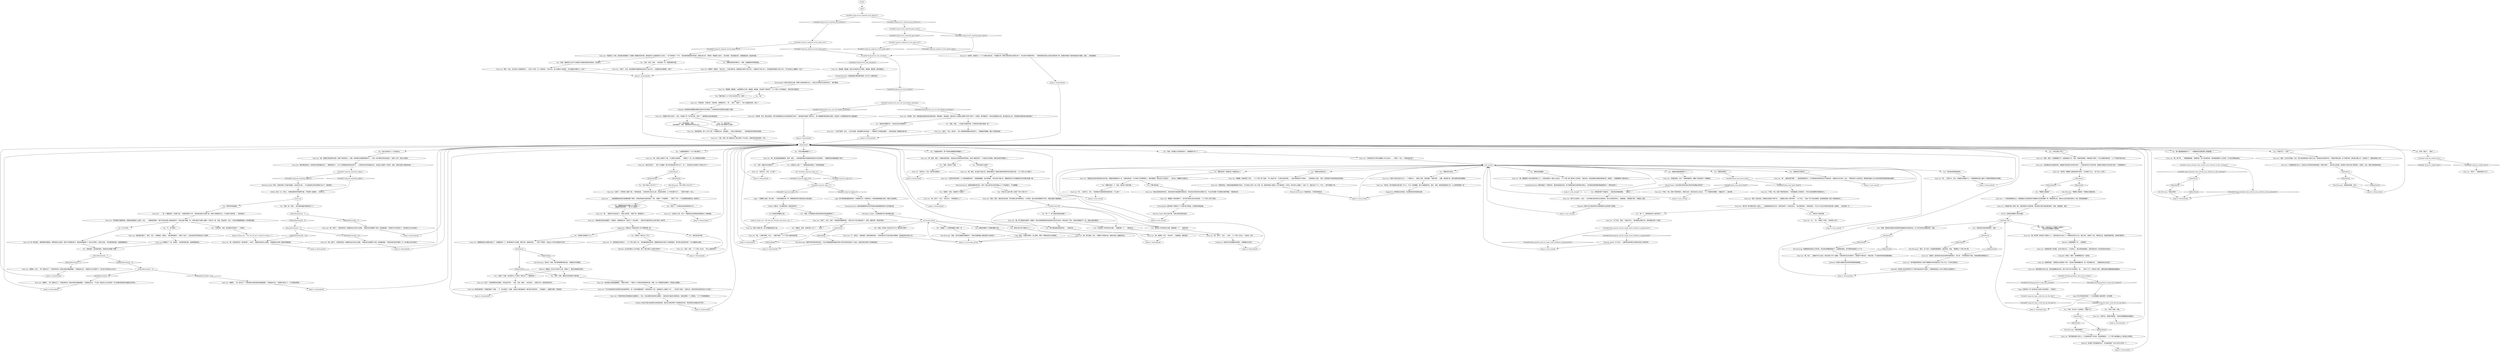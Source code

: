 # CONTAINERYARD / EASY-LEO
# A simpleton dockyard-worker. Only person besides Evrart and Mega-Rich left in the container yard. He's making a banner.
# ==================================================
digraph G {
	  0 [label="START"];
	  1 [label="input"];
	  2 [label="You: “你是尤比人，对吧？”"];
	  3 [label="IsKimHere()"];
	  4 [label="IsKimHere()", shape=diamond];
	  5 [label="!(IsKimHere())", shape=diamond];
	  6 [label="Jump to: [leomainhub]"];
	  7 [label="Variable[\"backyard.leo_hub_reached\"]"];
	  8 [label="Variable[\"backyard.leo_hub_reached\"]", shape=diamond];
	  9 [label="!(Variable[\"backyard.leo_hub_reached\"])", shape=diamond];
	  10 [label="Easy Leo: “但她真的是个好姑娘，在这片街区长大，认识所有人，跟大家相处都很好，我肯定她总有一天会变成社区的支柱。”"];
	  11 [label="Jump to: [leomainhub]"];
	  12 [label="You: 把这种惊愕藏在心底。"];
	  13 [label="Easy Leo: “其实呢，博福特小姐是他的得力助手，不过她是个女士，”这个好心人又笑了。"];
	  14 [label="You: “你说‘给人送汤’是什么意思？是为了罢工吗？”"];
	  15 [label="Easy Leo: “一点也不麻烦，先生。一点也不麻烦。就好像那句老话说的——*智慧若不分享就会枯萎*——而且老利奥一直都很乐意分享。”"];
	  16 [label="You: “我还有别的问题。”"];
	  17 [label="IsKimHere()"];
	  18 [label="IsKimHere()", shape=diamond];
	  19 [label="!(IsKimHere())", shape=diamond];
	  20 [label="Easy Leo: “不，我觉得他们没有杀人。”小个子男人躲开了你。“我们最好聊些别的吧。提图斯和他的兄弟们工作做得很好，我不想让他们因为喝了一点小酒就惹上麻烦……”"];
	  21 [label="Easy Leo: “哦，那个啊……”他看着集装箱。“据我所知，那个应该是空的。很多集装箱里什么也没有。它们还在等着装货呢。”"];
	  22 [label="You: “看来这个罗宋汤有点问题，我要调查一下。”（接受任务）"];
	  23 [label="Easy Leo: “他曾经说过，他是这些暴民眼里的*恶龙*，专门来找工会的一些人打架。嗨，我觉得他真心相信让·卢克*曾经是*一头恶龙，因为他马上就跑了。还有一次，他差点杀了个人，不过……我不该提这个的。”"];
	  24 [label="You: “我正在找码头工人工会的会长。”"];
	  25 [label="You: “不，你不是吧！”"];
	  26 [label="Easy Leo: “哦哦哦，他真的很了不起……”小个子男人笑了起来。“他一般话不多，不过每次说的时候……大部分我真的听不太明白……”他突然陷入沉默。“其实，我觉得他不会喜欢我这样说他的。”"];
	  27 [label="Variable[\"cargo.evrart_reported_mail_delivery\"]"];
	  28 [label="Variable[\"cargo.evrart_reported_mail_delivery\"]", shape=diamond];
	  29 [label="!(Variable[\"cargo.evrart_reported_mail_delivery\"])", shape=diamond];
	  30 [label="Variable[\"cargo.leo_altgreet_evrart_quest_two\"]"];
	  31 [label="Variable[\"cargo.leo_altgreet_evrart_quest_two\"]", shape=diamond];
	  32 [label="!(Variable[\"cargo.leo_altgreet_evrart_quest_two\"])", shape=diamond];
	  33 [label="Easy Leo: “随着第一场秋雨离开了，树叶再次变绿之前也没有回来。”小个子男人又笑了起来。"];
	  34 [label="Easy Leo: “哦，是飞旋旅社的厨师，他做的。他们总是用很奇怪的语言跟马列拉先生说话，然后还笑个不停。他说的话跟我们不一样，他是从格拉德来的。”"];
	  35 [label="Rhetoric: 告诉园丁你知道她的名字，也许能迷惑她？也许之后可以考虑一下……"];
	  36 [label="Jump to: [leomainhub]"];
	  37 [label="IsHourBetween(22,  7)"];
	  38 [label="IsHourBetween(22,  7)", shape=diamond];
	  39 [label="!(IsHourBetween(22,  7))", shape=diamond];
	  40 [label="Jump to: [ask_around]"];
	  41 [label="Jump to: [ask_around]"];
	  42 [label="Easy Leo: “艾弗拉特，艾弗拉特，艾弗拉特，他照顾所有人。啊……你好！”他笑了。“有什么能帮你的吗，先生？”"];
	  43 [label="You: “放松一些，利奥——我只想知道能在哪找到这个人。”"];
	  44 [label="You: 不要打断利奥。"];
	  45 [label="You: “明白了。不过我还有别的事想和你讨论……”"];
	  46 [label="Easy Leo: “守夜人？哦，他是个很奇怪的家伙，”利奥看着墙上的保安亭。“你可以说他是那种沉默寡言的人。”"];
	  47 [label="You: “利奥，利奥……以后我们见面的时候，打招呼的时间能不能短一些？”"];
	  48 [label="IsKimHere()"];
	  49 [label="IsKimHere()", shape=diamond];
	  50 [label="!(IsKimHere())", shape=diamond];
	  51 [label="Jump to: [leomainhub]"];
	  52 [label="You: “这像是一个大规模的翻新工程啊，金。”"];
	  53 [label="Jump to: [leomainhub]"];
	  54 [label="Jump to: [successing_check]"];
	  55 [label="You: 这看起来像是个大规模的翻新工程。"];
	  56 [label="You: “所以*没有人*在工作了？”"];
	  57 [label="Variable[\"cargo.container_kim_noticed_your_interest_in_the_container\"]"];
	  58 [label="Variable[\"cargo.container_kim_noticed_your_interest_in_the_container\"]", shape=diamond];
	  59 [label="!(Variable[\"cargo.container_kim_noticed_your_interest_in_the_container\"])", shape=diamond];
	  60 [label="Easy Leo: “哦，是的，自从罢工开始之后，我每天都会从飞旋旅社取来特制的罗宋汤送给大家。”小个子男人开心地笑了。"];
	  61 [label="Encyclopedia: 他的口音实在太重，很难不注意到他是尤比人。来自正在消失的尤比萨特半岛？（属于蒙迪）"];
	  62 [label="Easy Leo: 他一直点着头，面带微笑的看着你，那种笑容太过真诚，感觉不太聪明的样子。最后他好像放松了一些内心的挣扎，然后补充到：“他们都没穿衣服，这就是我要说的。”"];
	  63 [label="Easy Leo: “你指的是谁，先生？”他摩挲着颈背，就像个天真的孩子一样看着你。"];
	  64 [label="Easy Leo: “呃……当然可以，先生，利奥能为你做些什么？”他满是皱纹的脸上露出了*我真的很想帮你*的表情。"];
	  65 [label="Variable[\"backyard.leo_you_saw_the_blabber_greeting\"]"];
	  66 [label="Variable[\"backyard.leo_you_saw_the_blabber_greeting\"]", shape=diamond];
	  67 [label="!(Variable[\"backyard.leo_you_saw_the_blabber_greeting\"])", shape=diamond];
	  68 [label="Easy Leo: “哦，先生……我做的可不止这些。我在这里几乎什么都做。艾弗拉特先生讲过很多次，说我是不可替代的。”他还在笑，不过他的声音有些轻微地颤抖。"];
	  69 [label="Easy Leo: 太迟了！利奥的嘴巴还在蠕动，言语滔滔不绝……说话，说话，看啦——还在说话——这家伙可以一直说到世界末日。"];
	  70 [label="You: “那个集装箱里面有什么？”（指着悬挂在起重机臂上的集装箱。）"];
	  71 [label="Easy Leo: “哦不，先生，你已经为工会做的够多了。工会欠了你的，这一点很肯定。”他点点头，脸上挂着开心的笑容。“所以我能为你做什么，先生？”"];
	  72 [label="IsHourBetween(22,  7)"];
	  73 [label="IsHourBetween(22,  7)", shape=diamond];
	  74 [label="!(IsHourBetween(22,  7))", shape=diamond];
	  75 [label="Jump to: [ask_around]"];
	  76 [label="You: 什么也不说。"];
	  77 [label="Jump to: [Easy Leo: \"\"Oh, Mr. Evrart is where he always...\"]"];
	  78 [label="ask_around"];
	  79 [label="You: “跟我说说测颅先生。”"];
	  80 [label="You: “跟我说说雷内。”"];
	  81 [label="Inland Empire: 你应该意识到他可能只是你凭空想象出来的吧？"];
	  82 [label="Easy Leo: “你好啊，哈里先生！”小个子很高兴看见你。“你能像以前一样帮艾弗拉特先生真是太好了。他大部分时间都非常忙——他甚至都没吃我太太每天送他的萝卜粥。她做的时候放了很多黄油和切片香肠，没错……真的很美味。”"];
	  83 [label="Logic: 一切都那么地美，那么地红——你和利奥像兄弟一样，带着相同的孩子般的好奇心四处张望。"];
	  84 [label="You: “好吧，利奥，跟我们说说你那次打架的事。”"];
	  85 [label="Easy Leo: “有时候我觉得有些人真的不理解我为他们到底付出了多少汗水，不过你们挺好的。”"];
	  86 [label="Easy Leo: “哦，当然了，先生。”他点点头。“你想知道什么？”"];
	  87 [label="Easy Leo: “是的，是的，我给他们送东西。罗宋汤能让他们感到快乐，斗志昂扬。能让你身体里面热乎乎的。汤是在褴褛飞旋里做的。”"];
	  88 [label="Jump to: [leomainhub]"];
	  89 [label="Jump to: [leomainhub]"];
	  90 [label="Logic: 是的，从里向外移动。这么看来，很快一切都会变成工会的颜色。"];
	  91 [label="Kim Kitsuragi: “博福特小姐是谁？”警督抬头看着利奥。"];
	  92 [label="Physical Instrument: 他就是如此。艾弗拉特的恶龙。"];
	  93 [label="Easy Leo: “谢谢你，先生……啊！我差点忘了！艾弗拉特先生一般会在那边的集装箱里。”利奥指向左边。“但是他今天已经离开了。他从来不会待到22点之后。”"];
	  94 [label="Jump to: [leomainhub]"];
	  95 [label="Easy Leo: “我看你不是工会的人，先生。你迷路了吗？你不是工贼，对吧？”一道阴影掠过他友善的脸庞。"];
	  96 [label="Easy Leo: “当埃德加先生出城的时候，我就像艾弗拉特先生的得力助手——艾弗拉特先生不在的时候，我就是*埃德加*先生的得力助手！”他咯咯地笑了。"];
	  97 [label="Kim Kitsuragi: “是的，这个地方一切进展地都很顺利。继续坚持，利奥。”警督朝小个子男人笑了笑。"];
	  98 [label="Easy Leo: “哦，我不知道，先生，大概是*化学制品*吧。我想大部分上面都有标签。”"];
	  99 [label="Jump to: [leomainhub]"];
	  100 [label="Easy Leo: “一个真的很漂亮的女士，皮肤像我太太特别喜欢的‘甜香槟&苏克雷’糖果一样。晚饭结束之后，我和太太坐在收音机旁来上一颗，感觉真是棒极了。”"];
	  101 [label="You: “太暴力？利奥，他们是怎么个打架法？他们杀了一个雇佣兵吗？”"];
	  102 [label="You: “真的吗？他们杀人了吗？”"];
	  103 [label="Easy Leo: “当然，当然。”小个子男人点点头。“有什么能帮你的？”"];
	  104 [label="Variable[\"plaza.rene_know_dead\"]"];
	  105 [label="Variable[\"plaza.rene_know_dead\"]", shape=diamond];
	  106 [label="!(Variable[\"plaza.rene_know_dead\"])", shape=diamond];
	  107 [label="Easy Leo: “呃……当然可以，先生，”他好像对你的唐突感到有些吃惊。“什么事？”"];
	  108 [label="You: “跟我说说集装箱里那个人。”"];
	  109 [label="You: “我觉得在这里你做得很好，利奥。”"];
	  110 [label="Easy Leo: “当然了，不是所有人都在下面，”他笑着说道，“艾弗拉特先生在办公室，他总是在那里，让·卢克在看守大门……”他停下来想了一会儿。"];
	  111 [label="Electrochemistry: 能提供能量的罗宋汤，是吗？我从没听说过罗宋汤能让小个子变成猛汉。不过酒精就……"];
	  112 [label="You: “我有些问题要问你，不会给你添太多麻烦吧？”"];
	  113 [label="Jump to: [leomainhub]"];
	  114 [label="IsKimHere()"];
	  115 [label="IsKimHere()", shape=diamond];
	  116 [label="!(IsKimHere())", shape=diamond];
	  117 [label="Easy Leo: “当然可以，我很乐意回答。”他亲切的眼睛直直地看着你。"];
	  118 [label="Composure: 他其实并没有理解你的意思，只是跟着点头而已。"];
	  119 [label="Jump to: [leomainhub]"];
	  120 [label="Easy Leo: “所有男孩子都喜欢她，如果你知道我是什么意思，先生……”他朝你眨眨眼。“我们以前会在晚上溜进她的院子，然后从窗户偷窥。有一次我们看见贝洛斯小姐跟一个家伙在一起。没错，是这样的，先生。”他在你的眼睛里看到一丝怀疑的迹象。"];
	  121 [label="You: “利奥，你好像认识这里的所有人，我想跟你打听个人。”"];
	  122 [label="You: “那些红色外漆下面是什么？”"];
	  123 [label="Logic: 院子里的集装箱是绿色的，代表野松公司，利奥背后山一样高的集装箱是红色的，那是工会的颜色。"];
	  124 [label="Easy Leo: “哈里先生！天啦，老利奥没有看错你！当我第一眼看到你的时候，就知道你打心底就是我们工会的人。”他飞快地吸了一口气。“就在我转身看到你的时候，我就对自己说：‘那家伙一看就是工会的人。彻头彻尾。’而且我是对的，没错就是这样，是这样没错。”"];
	  125 [label="Variable[\"cargo.evrart_reported_garry_door\"]"];
	  126 [label="Variable[\"cargo.evrart_reported_garry_door\"]", shape=diamond];
	  127 [label="!(Variable[\"cargo.evrart_reported_garry_door\"])", shape=diamond];
	  128 [label="Easy Leo: “当然了，先生。我总是随时准备帮助你这种乐于助人的人。大家都应该互相帮助，对吧？”"];
	  129 [label="Easy Leo: “我不确定调停人是什么，不过她真的是个好女孩，而且聪明绝顶。”小个子男人朝你露出让人毫无戒心的笑容。"];
	  130 [label="Kim Kitsuragi: “我说过的吧。”"];
	  131 [label="Jump to: [leomainhub]"];
	  132 [label="Easy Leo: “哦，当然了，先生……当然。”小个子男人点点头。“你去吧，先生。”"];
	  133 [label="Empathy: 他深蓝色的眼睛里流露出你前所未见的真诚。让你莫名其妙地觉得自己就是个混蛋。"];
	  134 [label="Easy Leo: “但是我不能一直听广播。这里有很多可以做的事，我总是在忙着打理这里的事务。没错，这就是我，没错。”"];
	  135 [label="Conceptualization: 他很可能是一个稀有样本：暴风雨来临的时候，两个醉酒的海员互相绊倒在甲板上，动作猛烈到把周围的鲸鱼都惊动了，而他也诞生了。"];
	  136 [label="Jump to: [leomainhub]"];
	  137 [label="You: “你就是利奥吧，那个写纸条说要做更多横幅的人？”"];
	  138 [label="Authority: 他真的为赢得艾弗拉特的青睐感到很骄傲。"];
	  139 [label="You: “利奥，我能容忍工会只不过是因为它能推动我向目标前进。仅此而已。”"];
	  140 [label="Jump to: [leomainhub]"];
	  141 [label="Untitled hub (04)"];
	  142 [label="Easy Leo: “守夜人？哦，他是个奇怪的家伙。顽固又自负。我们真没怎么说过话。”小个子看着你的眼睛。“他最近死了。心脏问题……”"];
	  143 [label="Easy Leo: “集装箱，集装箱，以前是野松公司的。集装箱，集装箱，现在属于艾弗拉特！”小个子男人工作地很投入，根本没有注意到你。"];
	  144 [label="Easy Leo: “像艾弗拉特先生，还有他的兄弟埃德加先生——都是很好的人，让马丁内斯能够变成现在的样子……艾弗拉特先生和埃德加先生，还有我上的是同一所学校，没错，当我们还是小男孩的时候……”"];
	  145 [label="Easy Leo: “……有一个算数老师，贝洛斯小姐，”利奥轻轻笑出了声。“她的真名就叫贝洛斯小姐，她是个很漂亮的女士，不过她生气的时候……”他开始笑了。"];
	  146 [label="Easy Leo: “我猜那些家伙可能是太暴力了，也需要发泄一下。细节我真的不太清楚。男孩子嘛，就是这样的……”又是一声轻笑。“我自从上中学之后就没打过架了……”"];
	  147 [label="Easy Leo: “集装箱，集装箱，我会让你变得又红又漂亮。集装箱，集装箱，把标签都贴上……”"];
	  148 [label="Jump to: [ask_around]"];
	  149 [label="You: “当然。我能问你点别的吗？”"];
	  150 [label="You: “嗨！”"];
	  151 [label="You: “这里出什么事了？”（看着他身后堆得山一样高的集装箱。）"];
	  152 [label="You: Variable[\"cargo.leo_logic_rc\"]"];
	  153 [label="Variable[\"cargo.leo_logic_rc\"]", shape=diamond];
	  154 [label="!(Variable[\"cargo.leo_logic_rc\"])", shape=diamond];
	  155 [label="IsKimHere()"];
	  156 [label="IsKimHere()", shape=diamond];
	  157 [label="!(IsKimHere())", shape=diamond];
	  158 [label="Easy Leo: “只是，其他一些人看起来对工贼之类的人不太友好，如果你明白我的意思，先生。”"];
	  159 [label="Volition: 镇定点，没必要表现出一副惊讶的样子。"];
	  160 [label="Easy Leo: “马丁先生，是的。”利奥点点头。“他的事我记得的不多。那时候我只是个小男孩。”"];
	  161 [label="Jump to: [leomainhub]"];
	  162 [label="Easy Leo: “大家都说我们尤比人一直在找山羊和其他动物的麻烦，等等之类的——我只想让你知道，我的家乡*根本没有*这种情况。没有的，先生。那些只是恶意的谣言。”"];
	  163 [label="Jump to: [leomainhub]"];
	  164 [label="Jump to: [ask_around]"];
	  165 [label="Easy Leo: “再见了！”他继续回去工作了。"];
	  166 [label="Easy Leo: “哦，我只是给集装箱刷漆，是的，是的……这样起重机操作员就更容易找到它们的位置了。”他朝着背后的集装箱挥了挥手。"];
	  167 [label="Easy Leo: “他和他的兄弟在城里惹了一些麻烦。可能是喝太多，然后打了一架之类的……我听说艾弗拉特先生让他们休息一段时间……”"];
	  168 [label="Easy Leo: “艾弗拉特先生和埃德加先生都是好人，先生。你应该跟艾弗拉特先生聊聊——我肯定你们能成为好朋友的。他是这里每一个人的朋友。”小个子开始咳嗽起来。"];
	  169 [label="Easy Leo: “他是个完完全全的工会人。一个很好的人。”他陷入沉默，有些犹豫。“他很平静……闲散。做的事不多。偶尔会跟艾弗拉特聊聊。”"];
	  170 [label="You: “跟我说说提图斯。”"];
	  171 [label="Easy Leo: “我不认识这种人，先生——也许他是艾弗拉特先生的朋友吧。他认识各种各样的人，穿着西装，开着漂亮汽車。”利奥陷入沉默。"];
	  172 [label="hubology hub"];
	  173 [label="Variable[\"cargo.leo_altgreet_evrart_quest_one\"]"];
	  174 [label="Variable[\"cargo.leo_altgreet_evrart_quest_one\"]", shape=diamond];
	  175 [label="!(Variable[\"cargo.leo_altgreet_evrart_quest_one\"])", shape=diamond];
	  176 [label="Easy Leo: “他们这一辈子都住在同一条街上——在我断断续续的记忆中，甚至还和同一个女孩约会过。”他又轻笑起来。“奇怪的家伙，不过马丁先生在学校的时候对我一直很好……我记得有一次……”"];
	  177 [label="Jump to: [leomainhub]"];
	  178 [label="Variable[\"cargo.leo_exited_once\"]"];
	  179 [label="Variable[\"cargo.leo_exited_once\"]", shape=diamond];
	  180 [label="!(Variable[\"cargo.leo_exited_once\"])", shape=diamond];
	  181 [label="Reaction Speed: 好吧，艾弗拉特有个兄弟叫埃德加。这还有点价值——不过其他部分的时间真是*太长*了，我的朋友……"];
	  182 [label="Variable[\"plaza.gaston_said_he_taugh_claire_brothers_in_gymnasium\"]"];
	  183 [label="Variable[\"plaza.gaston_said_he_taugh_claire_brothers_in_gymnasium\"]", shape=diamond];
	  184 [label="!(Variable[\"plaza.gaston_said_he_taugh_claire_brothers_in_gymnasium\"])", shape=diamond];
	  185 [label="Easy Leo: “哦，当然了，艾弗拉特先生一般都待在自己的办公室里。”他指向你右侧那两个连在一起的集装箱。“你想见他的话动作要快一点。他大概22点左右离开。“"];
	  186 [label="leomainhub"];
	  187 [label="You: “我要打断你一下，利奥，我还有个别的问题。”"];
	  188 [label="Easy Leo: 利奥靠近了一些，低语到：“他们都没穿衣服，这就是我要说的。”"];
	  189 [label="Easy Leo: “艾弗拉特先生不想让我跟别人说工会的人……”他想了一会儿。“但是你想问谁？”"];
	  190 [label="You: “跟我说说马列拉。”"];
	  191 [label="Easy Leo: “……但是提图斯和他的兄弟喝醉酒惹了麻烦，艾弗拉特送他们愉快地度了个假。大概有一个多星期吧……”他停了下来——不过很想再多跟你说一些的样子。"];
	  192 [label="Easy Leo: “哦，提图斯是个彻头彻尾的港口工人，大家说他是在一条船上出生的。”小个子男人摸了摸手肘上的药贴。“我告诉你，他的血管里大概流的是海水吧，哈哈哈——老提图斯是个很友好的人。”"];
	  193 [label="IsKimHere()"];
	  194 [label="IsKimHere()", shape=diamond];
	  195 [label="!(IsKimHere())", shape=diamond];
	  196 [label="Kim Kitsuragi: 你跟警督的视线交汇的时候，你在他的黑眼睛里看到了一丝鄙夷的意味。他不赞同你奚落这个小个子。"];
	  197 [label="Easy Leo: “当然了，先生，当然！”利奥愉快地看着四周。“真的让这个地方活跃起来了。没错，就是这样，是这样没错。”"];
	  198 [label="Perception (Sight): 工会集装箱外漆下面好像有水箱。"];
	  199 [label="Logic: 所以艾弗拉特训练了一个名叫博福特小姐的律师，有点意思。"];
	  200 [label="Variable[\"cargo.leo_logic_could_this_be_the_fixer\"]"];
	  201 [label="Variable[\"cargo.leo_logic_could_this_be_the_fixer\"]", shape=diamond];
	  202 [label="!(Variable[\"cargo.leo_logic_could_this_be_the_fixer\"])", shape=diamond];
	  203 [label="Easy Leo: “谢谢你……啊！差点忘了！艾弗拉特先生就在那边的集装箱里。”利奥指向左边。“讲故事让我分心了，不过他就在那里。”"];
	  204 [label="You: “罗宋汤是怎么回事？”"];
	  205 [label="Easy Leo: “当然可以，先生。我非常乐意帮忙。”"];
	  206 [label="Easy Leo: “谢谢你……啊！我差点忘了！艾弗拉特先生一般会在那边的集装箱里。”利奥指向左边。“不过他一般会在22点左右离开，所以如果你想找他的话最好动作快点。”"];
	  207 [label="IsHourBetween(20,  21)"];
	  208 [label="IsHourBetween(20,  21)", shape=diamond];
	  209 [label="!(IsHourBetween(20,  21))", shape=diamond];
	  210 [label="Easy Leo: 现在他说的是一个醉酒的锯木厂老板……不，他已经换了个话题，说到自己曾经拥有的一根价格不菲的钓杆……你知道吗——直接问问题，打断他吧。"];
	  211 [label="You: “很有意思，真的很有意思。感谢你告诉我整个故事。”"];
	  212 [label="You: “提图斯和他的兄弟惹上什么麻烦了？”\n“提图斯和他的朋友……惹上什么麻烦了？”"];
	  213 [label="Easy Leo: “哦……我真的不应该说这个。这是工会的事。”他笑了笑，靠的更近了。"];
	  214 [label="Easy Leo: “我记得自己是班里最矮的。”他高兴地笑了。“那些大个子男孩总是喜欢欺负我。你看，有一天我刚好有些脾气，然后就大发雷霆……”"];
	  215 [label="Easy Leo: “呃……最好还是不要了……我的意思是我可以，不过我觉得艾弗拉特先生不会喜欢的，你最好自己去问他，先生。”如果说有什么区别的话，那就是利奥脸上永不消失的笑容变得甚至更加温暖了。"];
	  216 [label="You: “是啊，我很肯定如果你没把老板的鞋擦得油光锃亮的话，这个地方肯定会彻底崩溃的，利奥。”"];
	  217 [label="Empathy: 你衣服上的白色矩形在马丁内斯可能没有多大的意义，但是获得权威人士的认可真的让利奥很开心。"];
	  218 [label="You: “但是他们到底做了什么？”"];
	  219 [label="Easy Leo: “你好啊，先生！像之前说的，我不会再用那些长长的问候语来打扰你了。我知道你可能是个很忙的人，是个很重要的警官等等之类的，而且我个人觉得维持和平的人越多越好。”"];
	  220 [label="IsKimHere()"];
	  221 [label="IsKimHere()", shape=diamond];
	  222 [label="!(IsKimHere())", shape=diamond];
	  223 [label="Kim Kitsuragi: “看起来就是了。”"];
	  224 [label="You: “等一下，那飞旋旅社是谁在做呢？”"];
	  225 [label="Rhetoric: 反正他可能什么也不知道。哪个心智正常的人会告诉*他*呢？"];
	  226 [label="Reaction Speed: 马丁先生——加斯顿也是克莱尔兄弟的历史和人类学老师。"];
	  227 [label="Easy Leo: “是的，是的，大家都需要工作，这就是我的工作。话说，我是利奥纳德，利奥纳德·贝莱克，不过大家都叫我利奥。”小个子举起手表示欢迎。"];
	  228 [label="Easy Leo: “埃德加先生是艾弗拉特先生的兄弟。他看起来稍微年轻一些，也确实是这样，不过他是个非常聪明的人，确实很聪明。他出去办工会的事了……他们说，好像都不在瑞瓦肖……”"];
	  229 [label="You: “等等，你提到的这个博福特小姐是谁？”\n“金问你这位博福特小姐事谁。”"];
	  230 [label="Jump to: [leomainhub]"];
	  231 [label="Jump to: [ask_around]"];
	  232 [label="You: “穿西装的那个时髦家伙——就在那边的集装箱里。”（指向它。）"];
	  233 [label="Jump to: [ask_around]"];
	  234 [label="Easy Leo: “谢谢你，能听到你这句话对我来说很有意义，真心的。”你觉得有些不可能，但他的微笑变得更灿烂了。"];
	  235 [label="successing_check"];
	  236 [label="Easy Leo: “不，没说过。”他耸耸肩，愉快地继续说道：“艾弗拉特先生不会告诉我大事情的。他说我会告诉所有人的。”"];
	  237 [label="You: 不要打断这个小个子男人快乐的工作。[离开。]"];
	  238 [label="You: “博福特小姐是谁？”"];
	  239 [label="Jump to: [leomainhub]"];
	  240 [label="Rhetoric: 看看他，反正也不会有什么用。别挣扎了。最好还是顺其自然吧。"];
	  241 [label="IsKimHere()"];
	  242 [label="IsKimHere()", shape=diamond];
	  243 [label="!(IsKimHere())", shape=diamond];
	  244 [label="Easy Leo: “老实说。我不知道他为我们做了*什么*，不过一定很重要，因为大家都喜欢他。是的，没错。我想这就是他的工作，让大家感觉更好一些。”"];
	  245 [label="Variable[\"cargo.leo_mentions_edgar\"]"];
	  246 [label="Variable[\"cargo.leo_mentions_edgar\"]", shape=diamond];
	  247 [label="!(Variable[\"cargo.leo_mentions_edgar\"])", shape=diamond];
	  248 [label="Easy Leo: “我的意思是，我个人并不介意，乡亲就是乡亲，你知道的——而且乡亲要吃饭的……”他好像没有在等待你的答案。"];
	  249 [label="You: “你在对集装箱做什么？”"];
	  250 [label="Easy Leo: “哦，大部分人都在门下面，不让那些工贼进来……”他靠近了一些，脸上带着信任的表情……"];
	  251 [label="Easy Leo: “是的我们看见了，是的，先生。”他看着你，摇摇头。“我们确实看到了。他是个大高个，以前在我们的学校附近开*三套車*。”"];
	  252 [label="Rhetoric: 他很尊重那个词——这很明显。"];
	  253 [label="Easy Leo: “比如说什么呢，先生？”他那张灿烂的笑脸真的很容易让人消除戒备。"];
	  254 [label="Conceptualization: 这首集装箱之歌的歌词是他一边干活一边编出来的。"];
	  255 [label="Jump to: [ask_around]"];
	  256 [label="Easy Leo: “当然可以，先生，什么事？”"];
	  257 [label="You: “谢谢你，利奥。你真的帮上大忙了！”（总结。）"];
	  258 [label="Kim Kitsuragi: “是的。他们在里面把它藏起来了。所有红色集装箱上都有装卸工会的标志。”"];
	  259 [label="Easy Leo: “我们在*罢工*——整个工会都是！罢工的时候你就不用工作了。哈——现在我们已经有两个月没有工作了。”"];
	  260 [label="Jump to: [leomainhub]"];
	  261 [label="Jump to: [Easy Leo: \"The old man whistles and hums a jau...\"]"];
	  262 [label="You: “我猜你真的很*懂*别人，利奥。这就像是你的特殊技能。”"];
	  263 [label="You: “还有个问题，利奥。”"];
	  264 [label="You: “总觉得这个罗宋汤有点问题……我要调查一下。”（接受任务。）"];
	  265 [label="You: “我只想知道纸条是谁写的。”（拒绝任务。）"];
	  266 [label="Kim Kitsuragi: “感谢你的澄清，先生。”"];
	  267 [label="Encyclopedia: 南萨弗里？那里生产了*大量*的化学制品。还有很多货物运输。"];
	  268 [label="Suggestion: 给事情加点润滑油。在这种紧张的时刻很有必要。"];
	  269 [label="Easy Leo: “哦，艾弗拉特先生一直待在那儿。当然了，我是说在他的办公室里。”他指着你右边两个连起来的集装箱。"];
	  270 [label="Jump to: [leomainhub]"];
	  271 [label="Empathy: 跟你讨论艾弗拉特有关的事情真的让他觉得不太舒服。"];
	  272 [label="You: “其实我还想知道些别的。”"];
	  273 [label="You: “利奥，有没有人告诉过你*为什么*要改变外漆呢？”"];
	  274 [label="Variable[\"cargo.leo_logic_rc\"]"];
	  275 [label="Variable[\"cargo.leo_logic_rc\"]", shape=diamond];
	  276 [label="!(Variable[\"cargo.leo_logic_rc\"])", shape=diamond];
	  277 [label="Easy Leo: 他继续说道：“如果我太太和我有个孩子，而且孩子跟她很像的话，我一定会很高兴的……但是她没有办法生育。”"];
	  278 [label="listen_up"];
	  279 [label="Jump to: [leomainhub]"];
	  280 [label="Volition: 耐心一点。实际上，你拥有继续倾听的精神力量。不是很多人能做到——但你可以。"];
	  281 [label="Easy Leo: “当然了，先生，绝对的——我一直很想帮助像你这样的好人。”他看着你的眼睛，露出了愉快的笑容。"];
	  282 [label="Jump to: [leomainhub]"];
	  283 [label="Easy Leo: “当……然，”他拖长了声音。“你在想什么呢？”"];
	  284 [label="You: “很好。那还有个问题。”"];
	  285 [label="Jump to: [leomainhub]"];
	  286 [label="Easy Leo: “哦，是我啊，先生！”他又笑了。“没错是我，是我没错。”"];
	  287 [label="Jump to: [leomainhub]"];
	  288 [label="Easy Leo: “是的，生长在艾瑞斯，先生。我父亲变得有些过于暴力之后，母亲就无奈地离开他了，把我们带到这里，这个新新世界。那时我大概10岁，已经很大了，很难丢掉家乡口音……”"];
	  289 [label="You: “你在这里工作吗？”"];
	  290 [label="You: “好吧，我走了。”[离开。]"];
	  291 [label="You: 不要打断利奥纳德。"];
	  292 [label="You: “艾弗拉特，利奥，我去哪找艾弗拉特？”（打断他）"];
	  293 [label="You: “跟我说说艾弗拉特。”"];
	  294 [label="You: “其实我是的，没错。”\n“其实我是的，没错。我甚至跟马列拉这么说了。”"];
	  295 [label="Kim Kitsuragi: “我很不想打断这样的时刻，不过红色集装箱意味着他们把公司的专用色彩换成了工会的。这就代表这次罢工不会很快结束。”"];
	  296 [label="Empathy: 有那么一瞬间，他的眼睛里闪过一丝悲伤。"];
	  297 [label="Conceptualization: 看起来就像某种红色的传染病从集装箱堆场的中心向外面扩散。"];
	  298 [label="Kim Kitsuragi: “所以*没有人*在工作了？”"];
	  299 [label="Suggestion: 不要对这个单纯友好的人玩*坏警察*那一套。"];
	  300 [label="IsKimHere()"];
	  301 [label="IsKimHere()", shape=diamond];
	  302 [label="!(IsKimHere())", shape=diamond];
	  303 [label="Volition: 你永远不能从他这里问出有用信息的。能问出艾弗拉特有个叫埃德加的兄弟，而且他帮过利奥就已经不错了。"];
	  304 [label="You: “我还有个其他问题。”"];
	  305 [label="IsHourBetween(20,  21)"];
	  306 [label="IsHourBetween(20,  21)", shape=diamond];
	  307 [label="!(IsHourBetween(20,  21))", shape=diamond];
	  308 [label="You: “大家都到哪里去了？这个港口都空了。”"];
	  309 [label="You: “跟我说说你一直提的这个埃德加先生？”"];
	  310 [label="Easy Leo: “我们一直在说话，但是我对他真的了解不多……他跟我以前的人类学老师——马丁先生，一起在广场下边玩地掷球。我觉得他是唯一真正了解老雷内的人。”"];
	  311 [label="Easy Leo: “你好啊，先生！我知道你会回来找老利奥说话的，我知道的，我知道的。莱利彻夫人在我家公寓楼下的地下室开了一间澡堂，那时候她说：*在他们渴望回来之前，就只能走这么远*。而且确实有很多家伙真的回来了……”"];
	  312 [label="Easy Leo: “哦，一点都不麻烦，先生，一点都不麻烦，”小个子男人愉快地肯定着。"];
	  313 [label="Jump to: [hubology hub]"];
	  314 [label="Easy Leo: “是真的，是真的。”他点点头。“从我记事开始，我就很会分辨乐于助人的人。我喜欢乐于助人的人，而且我喜欢帮助乐于助人的人，所以你有什么需要吗，先生？”"];
	  315 [label="Jump to: [leomainhub]"];
	  316 [label="You: “好吧，所以这个工会调停人，是园丁吗？”"];
	  317 [label="Easy Leo: “啊，是的，是的，”他激动地回复着。“我会给自己留各种各样的纸条。我这个脑袋生锈了，不太擅长记东西咯。我差点连罗宋汤都忘了。”"];
	  318 [label="Reaction Speed: 那么长的行程，这笔交易肯定获利良多。"];
	  319 [label="Easy Leo: “哦，你要找艾弗拉特先生啊。他是个特别好的人，没错。他和他的兄弟都是很好的人——他们一辈子都住在附近的街区。”他咳了几声，然后立马继续……"];
	  320 [label="Easy Leo: “哦，莉齐啊？她可是个厉害的人儿。艾弗拉特先生让她上了一所很好的学校什么的，就在河东。她离开了4年，等回来之后，她就变得很时髦，还有很*律师范*。"];
	  321 [label="Easy Leo: “勒迈特医生也这么说，而且她很懂这些东西。她当了差不多50年的医生，她……”他叹了口气，然后陷入沉默，用那双蓝色的眼睛温顺地看着你。"];
	  322 [label="Easy Leo: “不过艾弗拉特先生和他的兄弟总是来帮忙。有一次他们狠狠地揍了一顿老诺埃尔·贝克，结果他的头上都缝了几针……”他又笑了起来。“在那之后，诺埃尔再也没有和任何人打过架了。”"];
	  323 [label="You: “哇哦，红色看起来比那些单调的旧绿色要漂亮多了。”"];
	  324 [label="Easy Leo: “它真的非常非常好。让人感到温暖和快乐。”他摇晃着脑袋，灿烂地笑着。“每次吃完午餐之后，我都感觉自己可以跟勒诺丹先生的猎犬较量一番。”"];
	  325 [label="Variable[\"whirling.gardener_main_hub_reached\"]"];
	  326 [label="Variable[\"whirling.gardener_main_hub_reached\"]", shape=diamond];
	  327 [label="!(Variable[\"whirling.gardener_main_hub_reached\"])", shape=diamond];
	  328 [label="Logic: 法律学校？这个他说的会不会是工会的调停人，又称园丁。"];
	  329 [label="You: “当然，当然，利奥……现在放松一点，请回答我的问题。”"];
	  330 [label="Kim Kitsuragi: “放松点，利奥，我们继续聊聊哈迪兄弟。”他看向你寻求帮助。"];
	  331 [label="Volition: 继续聊*博福特小姐*的话题。"];
	  332 [label="You: “等一下，加斯顿是你的人类学老师？”"];
	  333 [label="Easy Leo: “哦，当然了，艾弗拉特先生一般都待在自己的办公室里。”他指向你右侧那两个连在一起的集装箱。“但是他今天已经离开了。他总是在22点左右离开。”"];
	  334 [label="Jump to: [ask_around]"];
	  335 [label="You: “谢谢你，利奥。还能再问个问题吗？”"];
	  337 [label="Easy Leo: “他去过各种各样的地方。他还有他的兄弟度假的时候去的。现在轮到艾弗拉特先生照顾工会，不过去年他整个冬天都待在南萨弗里。”他轻笑出声。"];
	  338 [label="You: “不，当然不是了！”\n“你们的人跟工贼是怎么回事？”"];
	  339 [label="Jump to: [leomainhub]"];
	  340 [label="Easy Leo: 老男人吹着口哨，自己哼唱着愉快的小调。"];
	  0 -> 1
	  1 -> 27
	  2 -> 288
	  3 -> 4
	  3 -> 5
	  4 -> 130
	  5 -> 161
	  6 -> 186
	  7 -> 8
	  7 -> 9
	  8 -> 65
	  9 -> 147
	  10 -> 296
	  11 -> 186
	  12 -> 261
	  13 -> 114
	  14 -> 87
	  15 -> 282
	  16 -> 103
	  17 -> 18
	  17 -> 19
	  18 -> 298
	  19 -> 56
	  20 -> 225
	  21 -> 57
	  22 -> 132
	  23 -> 92
	  24 -> 319
	  25 -> 251
	  26 -> 23
	  27 -> 28
	  27 -> 29
	  28 -> 30
	  29 -> 125
	  30 -> 32
	  30 -> 31
	  31 -> 7
	  32 -> 124
	  33 -> 267
	  34 -> 264
	  34 -> 265
	  34 -> 22
	  35 -> 140
	  36 -> 186
	  37 -> 38
	  37 -> 39
	  38 -> 333
	  39 -> 207
	  40 -> 78
	  41 -> 78
	  42 -> 133
	  43 -> 37
	  44 -> 337
	  45 -> 253
	  46 -> 310
	  47 -> 281
	  48 -> 49
	  48 -> 50
	  49 -> 97
	  50 -> 234
	  51 -> 186
	  52 -> 258
	  53 -> 186
	  54 -> 235
	  55 -> 90
	  56 -> 110
	  57 -> 58
	  57 -> 59
	  58 -> 3
	  59 -> 161
	  60 -> 324
	  61 -> 143
	  62 -> 211
	  63 -> 81
	  64 -> 136
	  65 -> 66
	  65 -> 67
	  66 -> 219
	  67 -> 311
	  68 -> 138
	  69 -> 210
	  70 -> 21
	  71 -> 53
	  72 -> 73
	  72 -> 74
	  73 -> 93
	  74 -> 305
	  75 -> 78
	  76 -> 62
	  77 -> 269
	  78 -> 293
	  78 -> 170
	  78 -> 108
	  78 -> 79
	  78 -> 80
	  78 -> 272
	  78 -> 309
	  78 -> 190
	  79 -> 26
	  80 -> 104
	  81 -> 232
	  82 -> 88
	  83 -> 159
	  84 -> 214
	  85 -> 217
	  86 -> 131
	  87 -> 141
	  88 -> 186
	  89 -> 186
	  90 -> 54
	  91 -> 100
	  92 -> 231
	  93 -> 6
	  94 -> 186
	  95 -> 338
	  95 -> 294
	  96 -> 13
	  97 -> 234
	  98 -> 54
	  99 -> 186
	  100 -> 134
	  101 -> 69
	  102 -> 20
	  103 -> 315
	  104 -> 105
	  104 -> 106
	  105 -> 142
	  106 -> 46
	  107 -> 75
	  108 -> 63
	  109 -> 48
	  110 -> 191
	  111 -> 14
	  111 -> 335
	  112 -> 15
	  113 -> 186
	  114 -> 115
	  114 -> 116
	  115 -> 91
	  116 -> 238
	  117 -> 163
	  118 -> 287
	  119 -> 186
	  120 -> 25
	  120 -> 76
	  120 -> 292
	  121 -> 189
	  122 -> 98
	  123 -> 297
	  124 -> 329
	  124 -> 139
	  124 -> 262
	  125 -> 126
	  125 -> 127
	  126 -> 173
	  127 -> 7
	  128 -> 53
	  129 -> 35
	  130 -> 161
	  131 -> 186
	  132 -> 118
	  133 -> 95
	  134 -> 331
	  135 -> 255
	  136 -> 186
	  137 -> 317
	  138 -> 270
	  139 -> 71
	  140 -> 186
	  141 -> 224
	  141 -> 264
	  141 -> 22
	  141 -> 265
	  142 -> 164
	  143 -> 237
	  143 -> 150
	  144 -> 245
	  145 -> 120
	  146 -> 300
	  147 -> 254
	  148 -> 78
	  149 -> 256
	  150 -> 42
	  151 -> 152
	  152 -> 153
	  152 -> 154
	  153 -> 274
	  154 -> 274
	  155 -> 156
	  155 -> 157
	  156 -> 295
	  157 -> 89
	  158 -> 186
	  159 -> 323
	  159 -> 12
	  160 -> 182
	  161 -> 186
	  162 -> 241
	  163 -> 186
	  164 -> 78
	  166 -> 149
	  166 -> 151
	  167 -> 299
	  168 -> 303
	  169 -> 244
	  170 -> 192
	  171 -> 271
	  172 -> 216
	  172 -> 109
	  172 -> 229
	  173 -> 174
	  173 -> 175
	  174 -> 7
	  175 -> 82
	  176 -> 304
	  176 -> 332
	  177 -> 186
	  178 -> 179
	  178 -> 180
	  180 -> 165
	  181 -> 280
	  182 -> 184
	  182 -> 183
	  183 -> 226
	  184 -> 148
	  185 -> 36
	  186 -> 289
	  186 -> 2
	  186 -> 121
	  186 -> 290
	  186 -> 70
	  186 -> 137
	  186 -> 308
	  186 -> 24
	  186 -> 249
	  187 -> 107
	  188 -> 211
	  189 -> 78
	  190 -> 169
	  191 -> 212
	  191 -> 45
	  192 -> 135
	  193 -> 194
	  193 -> 195
	  194 -> 196
	  195 -> 68
	  196 -> 68
	  197 -> 155
	  198 -> 235
	  199 -> 313
	  200 -> 201
	  200 -> 202
	  201 -> 316
	  201 -> 263
	  202 -> 313
	  203 -> 339
	  204 -> 60
	  205 -> 285
	  206 -> 94
	  207 -> 208
	  207 -> 209
	  208 -> 185
	  209 -> 269
	  210 -> 260
	  211 -> 72
	  212 -> 213
	  213 -> 167
	  214 -> 322
	  215 -> 233
	  216 -> 193
	  217 -> 270
	  218 -> 146
	  219 -> 113
	  220 -> 221
	  220 -> 222
	  221 -> 223
	  222 -> 129
	  223 -> 129
	  224 -> 34
	  225 -> 315
	  226 -> 148
	  227 -> 96
	  228 -> 187
	  228 -> 44
	  229 -> 320
	  230 -> 186
	  231 -> 78
	  232 -> 171
	  233 -> 78
	  234 -> 85
	  235 -> 257
	  235 -> 273
	  235 -> 52
	  235 -> 55
	  235 -> 122
	  236 -> 54
	  238 -> 100
	  239 -> 186
	  240 -> 84
	  240 -> 101
	  241 -> 242
	  241 -> 243
	  242 -> 266
	  243 -> 177
	  244 -> 268
	  245 -> 246
	  245 -> 247
	  246 -> 280
	  247 -> 181
	  248 -> 158
	  249 -> 166
	  250 -> 259
	  251 -> 188
	  252 -> 10
	  253 -> 11
	  254 -> 61
	  255 -> 78
	  256 -> 51
	  257 -> 312
	  258 -> 54
	  259 -> 17
	  260 -> 186
	  261 -> 340
	  262 -> 314
	  263 -> 117
	  264 -> 132
	  265 -> 286
	  266 -> 177
	  267 -> 318
	  268 -> 231
	  269 -> 279
	  270 -> 186
	  271 -> 41
	  272 -> 64
	  273 -> 236
	  274 -> 275
	  274 -> 276
	  275 -> 123
	  276 -> 83
	  277 -> 321
	  278 -> 43
	  278 -> 291
	  279 -> 186
	  280 -> 278
	  281 -> 282
	  282 -> 186
	  283 -> 334
	  284 -> 205
	  285 -> 186
	  286 -> 239
	  287 -> 186
	  288 -> 162
	  289 -> 227
	  290 -> 178
	  291 -> 145
	  292 -> 77
	  293 -> 215
	  294 -> 248
	  295 -> 89
	  296 -> 277
	  297 -> 198
	  298 -> 110
	  299 -> 16
	  299 -> 218
	  299 -> 102
	  300 -> 301
	  300 -> 302
	  301 -> 330
	  302 -> 84
	  302 -> 101
	  303 -> 230
	  304 -> 283
	  305 -> 306
	  305 -> 307
	  306 -> 206
	  307 -> 203
	  308 -> 250
	  309 -> 228
	  310 -> 176
	  311 -> 112
	  311 -> 47
	  312 -> 99
	  313 -> 172
	  314 -> 53
	  315 -> 186
	  316 -> 220
	  317 -> 204
	  317 -> 284
	  318 -> 40
	  319 -> 144
	  320 -> 252
	  321 -> 325
	  322 -> 168
	  323 -> 197
	  324 -> 111
	  325 -> 326
	  325 -> 327
	  326 -> 328
	  327 -> 199
	  328 -> 200
	  329 -> 128
	  330 -> 240
	  331 -> 172
	  332 -> 160
	  333 -> 119
	  334 -> 78
	  335 -> 86
	  337 -> 33
	  338 -> 248
	  339 -> 186
	  340 -> 186
}

